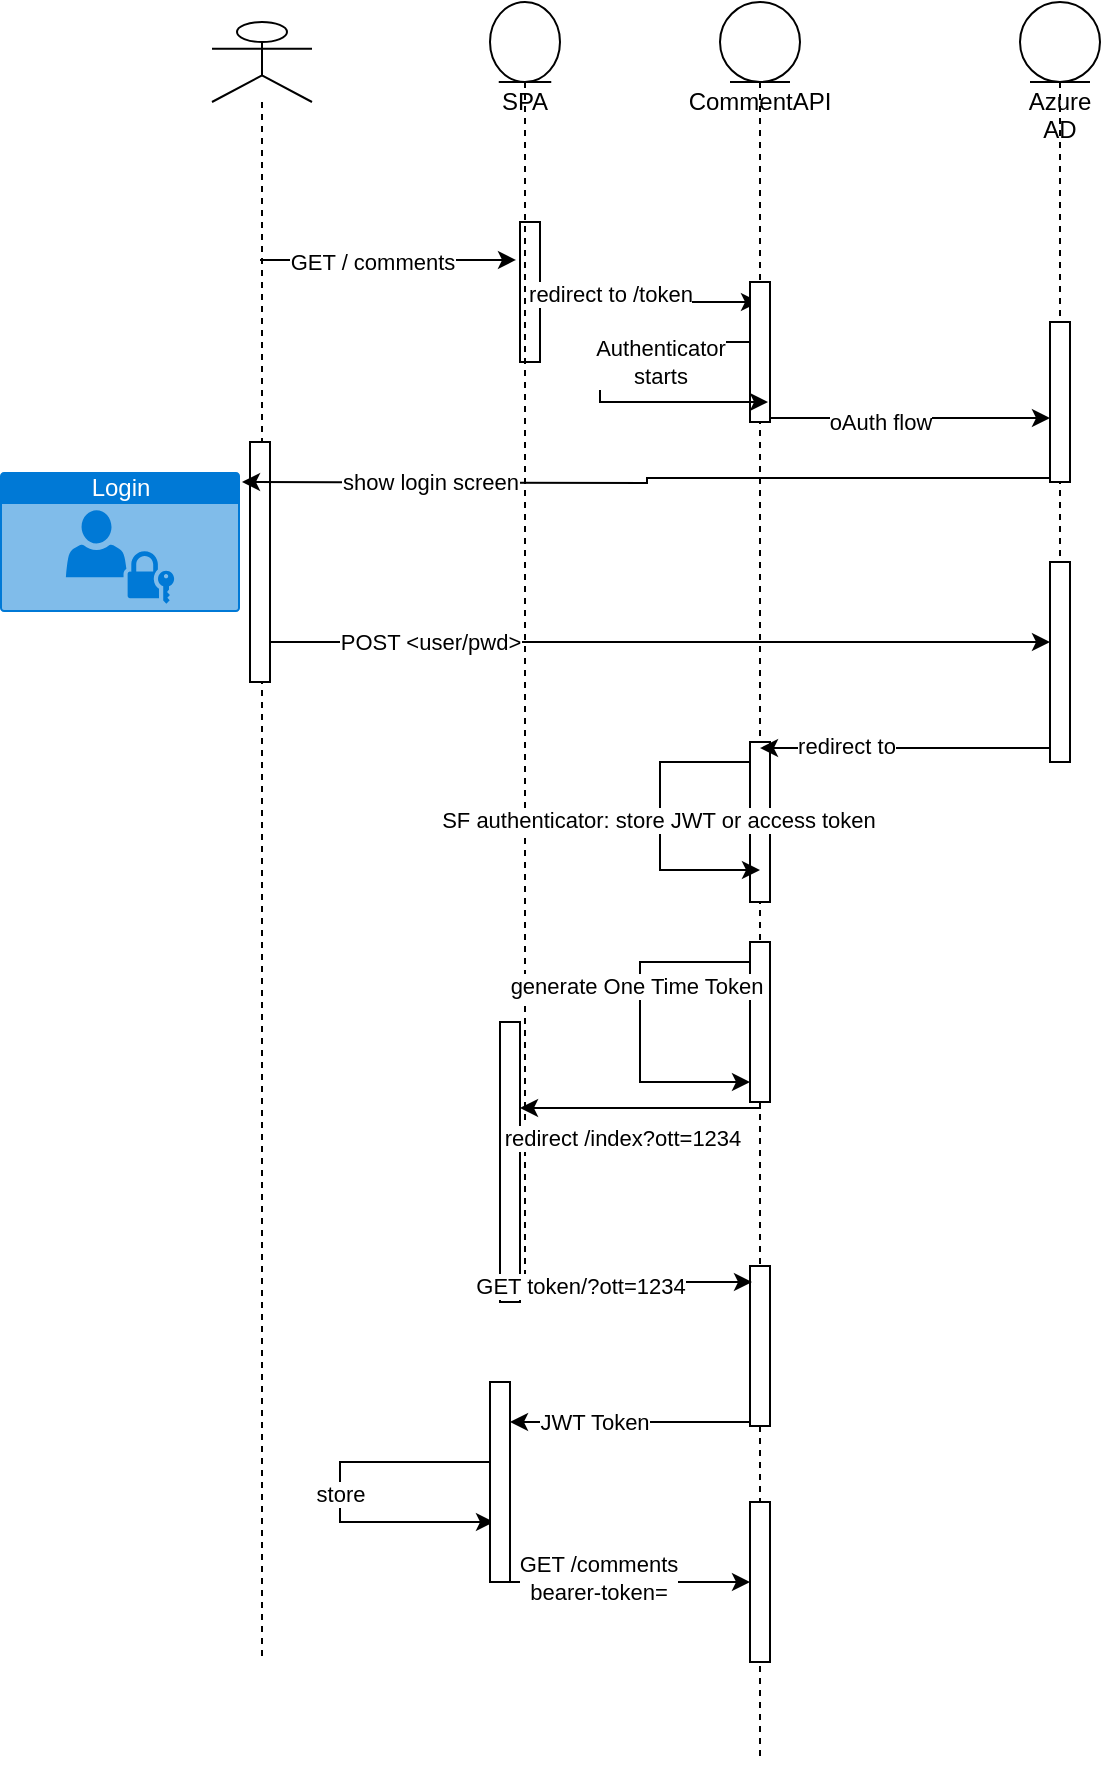 <mxfile version="15.7.4" type="github">
  <diagram id="M0YHzILM9sNUAD_iwBFg" name="Page-1">
    <mxGraphModel dx="2122" dy="800" grid="1" gridSize="10" guides="1" tooltips="1" connect="1" arrows="1" fold="1" page="1" pageScale="1" pageWidth="827" pageHeight="1169" math="0" shadow="0">
      <root>
        <mxCell id="0" />
        <mxCell id="1" parent="0" />
        <mxCell id="A3Im6yF8CqUOu0ioXcAd-8" style="edgeStyle=orthogonalEdgeStyle;rounded=0;orthogonalLoop=1;jettySize=auto;html=1;entryX=-0.2;entryY=0.271;entryDx=0;entryDy=0;entryPerimeter=0;" edge="1" parent="1" target="A3Im6yF8CqUOu0ioXcAd-7">
          <mxGeometry relative="1" as="geometry">
            <mxPoint x="90" y="179" as="sourcePoint" />
            <Array as="points">
              <mxPoint x="130" y="179" />
              <mxPoint x="130" y="179" />
            </Array>
          </mxGeometry>
        </mxCell>
        <mxCell id="A3Im6yF8CqUOu0ioXcAd-10" value="GET / comments" style="edgeLabel;html=1;align=center;verticalAlign=middle;resizable=0;points=[];" vertex="1" connectable="0" parent="A3Im6yF8CqUOu0ioXcAd-8">
          <mxGeometry x="-0.125" y="-1" relative="1" as="geometry">
            <mxPoint as="offset" />
          </mxGeometry>
        </mxCell>
        <mxCell id="A3Im6yF8CqUOu0ioXcAd-7" value="" style="html=1;points=[];perimeter=orthogonalPerimeter;" vertex="1" parent="1">
          <mxGeometry x="220" y="160" width="10" height="70" as="geometry" />
        </mxCell>
        <mxCell id="A3Im6yF8CqUOu0ioXcAd-18" value="" style="shape=umlLifeline;participant=umlActor;perimeter=lifelinePerimeter;whiteSpace=wrap;html=1;container=1;collapsible=0;recursiveResize=0;verticalAlign=top;spacingTop=36;outlineConnect=0;" vertex="1" parent="1">
          <mxGeometry x="66" y="60" width="50" height="820" as="geometry" />
        </mxCell>
        <mxCell id="A3Im6yF8CqUOu0ioXcAd-38" value="" style="html=1;points=[];perimeter=orthogonalPerimeter;" vertex="1" parent="A3Im6yF8CqUOu0ioXcAd-18">
          <mxGeometry x="19" y="210" width="10" height="120" as="geometry" />
        </mxCell>
        <mxCell id="A3Im6yF8CqUOu0ioXcAd-36" style="edgeStyle=orthogonalEdgeStyle;rounded=0;orthogonalLoop=1;jettySize=auto;html=1;exitX=0.1;exitY=0.975;exitDx=0;exitDy=0;exitPerimeter=0;" edge="1" parent="A3Im6yF8CqUOu0ioXcAd-18" source="A3Im6yF8CqUOu0ioXcAd-34">
          <mxGeometry relative="1" as="geometry">
            <mxPoint x="390" y="230" as="sourcePoint" />
            <mxPoint x="15" y="230" as="targetPoint" />
            <Array as="points" />
          </mxGeometry>
        </mxCell>
        <mxCell id="A3Im6yF8CqUOu0ioXcAd-37" value="show login screen" style="edgeLabel;html=1;align=center;verticalAlign=middle;resizable=0;points=[];" vertex="1" connectable="0" parent="A3Im6yF8CqUOu0ioXcAd-36">
          <mxGeometry x="0.542" relative="1" as="geometry">
            <mxPoint as="offset" />
          </mxGeometry>
        </mxCell>
        <mxCell id="A3Im6yF8CqUOu0ioXcAd-30" style="edgeStyle=orthogonalEdgeStyle;rounded=0;orthogonalLoop=1;jettySize=auto;html=1;" edge="1" parent="1" source="A3Im6yF8CqUOu0ioXcAd-7" target="A3Im6yF8CqUOu0ioXcAd-20">
          <mxGeometry relative="1" as="geometry">
            <Array as="points">
              <mxPoint x="280" y="195" />
              <mxPoint x="280" y="200" />
            </Array>
          </mxGeometry>
        </mxCell>
        <mxCell id="A3Im6yF8CqUOu0ioXcAd-31" value="redirect to /token" style="edgeLabel;html=1;align=center;verticalAlign=middle;resizable=0;points=[];" vertex="1" connectable="0" parent="A3Im6yF8CqUOu0ioXcAd-30">
          <mxGeometry x="-0.387" y="-1" relative="1" as="geometry">
            <mxPoint as="offset" />
          </mxGeometry>
        </mxCell>
        <mxCell id="A3Im6yF8CqUOu0ioXcAd-19" value="SPA" style="shape=umlLifeline;participant=umlEntity;perimeter=lifelinePerimeter;whiteSpace=wrap;html=1;container=1;collapsible=0;recursiveResize=0;verticalAlign=top;spacingTop=36;outlineConnect=0;" vertex="1" parent="1">
          <mxGeometry x="205" y="50" width="35" height="650" as="geometry" />
        </mxCell>
        <mxCell id="A3Im6yF8CqUOu0ioXcAd-52" value="" style="html=1;points=[];perimeter=orthogonalPerimeter;" vertex="1" parent="A3Im6yF8CqUOu0ioXcAd-19">
          <mxGeometry x="5" y="510" width="10" height="140" as="geometry" />
        </mxCell>
        <mxCell id="A3Im6yF8CqUOu0ioXcAd-20" value="CommentAPI" style="shape=umlLifeline;participant=umlEntity;perimeter=lifelinePerimeter;whiteSpace=wrap;html=1;container=1;collapsible=0;recursiveResize=0;verticalAlign=top;spacingTop=36;outlineConnect=0;" vertex="1" parent="1">
          <mxGeometry x="320" y="50" width="40" height="880" as="geometry" />
        </mxCell>
        <mxCell id="A3Im6yF8CqUOu0ioXcAd-29" value="" style="html=1;points=[];perimeter=orthogonalPerimeter;" vertex="1" parent="A3Im6yF8CqUOu0ioXcAd-20">
          <mxGeometry x="15" y="140" width="10" height="70" as="geometry" />
        </mxCell>
        <mxCell id="A3Im6yF8CqUOu0ioXcAd-46" style="edgeStyle=orthogonalEdgeStyle;rounded=0;orthogonalLoop=1;jettySize=auto;html=1;" edge="1" parent="A3Im6yF8CqUOu0ioXcAd-20" source="A3Im6yF8CqUOu0ioXcAd-29">
          <mxGeometry relative="1" as="geometry">
            <mxPoint x="24" y="200" as="targetPoint" />
            <Array as="points">
              <mxPoint x="-20" y="170" />
              <mxPoint x="-20" y="180" />
              <mxPoint x="-60" y="180" />
              <mxPoint x="-60" y="200" />
            </Array>
          </mxGeometry>
        </mxCell>
        <mxCell id="A3Im6yF8CqUOu0ioXcAd-47" value="Authenticator&lt;br&gt;starts" style="edgeLabel;html=1;align=center;verticalAlign=middle;resizable=0;points=[];" vertex="1" connectable="0" parent="A3Im6yF8CqUOu0ioXcAd-46">
          <mxGeometry x="-0.107" y="-2" relative="1" as="geometry">
            <mxPoint x="29" y="2" as="offset" />
          </mxGeometry>
        </mxCell>
        <mxCell id="A3Im6yF8CqUOu0ioXcAd-48" value="" style="html=1;points=[];perimeter=orthogonalPerimeter;" vertex="1" parent="A3Im6yF8CqUOu0ioXcAd-20">
          <mxGeometry x="15" y="370" width="10" height="80" as="geometry" />
        </mxCell>
        <mxCell id="A3Im6yF8CqUOu0ioXcAd-49" style="edgeStyle=orthogonalEdgeStyle;rounded=0;orthogonalLoop=1;jettySize=auto;html=1;" edge="1" parent="A3Im6yF8CqUOu0ioXcAd-20" source="A3Im6yF8CqUOu0ioXcAd-48">
          <mxGeometry relative="1" as="geometry">
            <mxPoint x="20" y="434" as="targetPoint" />
            <Array as="points">
              <mxPoint x="-30" y="380" />
              <mxPoint x="-30" y="434" />
            </Array>
          </mxGeometry>
        </mxCell>
        <mxCell id="A3Im6yF8CqUOu0ioXcAd-50" value="SF authenticator: store JWT or access token" style="edgeLabel;html=1;align=center;verticalAlign=middle;resizable=0;points=[];" vertex="1" connectable="0" parent="A3Im6yF8CqUOu0ioXcAd-49">
          <mxGeometry x="-0.014" y="-1" relative="1" as="geometry">
            <mxPoint as="offset" />
          </mxGeometry>
        </mxCell>
        <mxCell id="A3Im6yF8CqUOu0ioXcAd-56" value="" style="html=1;points=[];perimeter=orthogonalPerimeter;" vertex="1" parent="A3Im6yF8CqUOu0ioXcAd-20">
          <mxGeometry x="15" y="470" width="10" height="80" as="geometry" />
        </mxCell>
        <mxCell id="A3Im6yF8CqUOu0ioXcAd-57" style="edgeStyle=orthogonalEdgeStyle;rounded=0;orthogonalLoop=1;jettySize=auto;html=1;elbow=vertical;" edge="1" parent="A3Im6yF8CqUOu0ioXcAd-20" source="A3Im6yF8CqUOu0ioXcAd-56" target="A3Im6yF8CqUOu0ioXcAd-56">
          <mxGeometry relative="1" as="geometry">
            <Array as="points">
              <mxPoint x="-40" y="480" />
            </Array>
          </mxGeometry>
        </mxCell>
        <mxCell id="A3Im6yF8CqUOu0ioXcAd-59" value="generate One Time Token" style="edgeLabel;html=1;align=center;verticalAlign=middle;resizable=0;points=[];" vertex="1" connectable="0" parent="A3Im6yF8CqUOu0ioXcAd-57">
          <mxGeometry x="-0.212" y="-2" relative="1" as="geometry">
            <mxPoint as="offset" />
          </mxGeometry>
        </mxCell>
        <mxCell id="A3Im6yF8CqUOu0ioXcAd-21" value="Azure AD" style="shape=umlLifeline;participant=umlEntity;perimeter=lifelinePerimeter;whiteSpace=wrap;html=1;container=1;collapsible=0;recursiveResize=0;verticalAlign=top;spacingTop=36;outlineConnect=0;" vertex="1" parent="1">
          <mxGeometry x="470" y="50" width="40" height="300" as="geometry" />
        </mxCell>
        <mxCell id="A3Im6yF8CqUOu0ioXcAd-34" value="" style="html=1;points=[];perimeter=orthogonalPerimeter;" vertex="1" parent="A3Im6yF8CqUOu0ioXcAd-21">
          <mxGeometry x="15" y="160" width="10" height="80" as="geometry" />
        </mxCell>
        <mxCell id="A3Im6yF8CqUOu0ioXcAd-33" style="edgeStyle=orthogonalEdgeStyle;rounded=0;orthogonalLoop=1;jettySize=auto;html=1;" edge="1" parent="1">
          <mxGeometry relative="1" as="geometry">
            <mxPoint x="345" y="258" as="sourcePoint" />
            <mxPoint x="485" y="258" as="targetPoint" />
            <Array as="points">
              <mxPoint x="380" y="258" />
              <mxPoint x="380" y="258" />
            </Array>
          </mxGeometry>
        </mxCell>
        <mxCell id="A3Im6yF8CqUOu0ioXcAd-35" value="oAuth flow" style="edgeLabel;html=1;align=center;verticalAlign=middle;resizable=0;points=[];" vertex="1" connectable="0" parent="A3Im6yF8CqUOu0ioXcAd-33">
          <mxGeometry x="-0.214" y="-2" relative="1" as="geometry">
            <mxPoint as="offset" />
          </mxGeometry>
        </mxCell>
        <mxCell id="A3Im6yF8CqUOu0ioXcAd-45" style="edgeStyle=orthogonalEdgeStyle;rounded=0;orthogonalLoop=1;jettySize=auto;html=1;entryX=0.5;entryY=0.608;entryDx=0;entryDy=0;entryPerimeter=0;" edge="1" parent="1">
          <mxGeometry relative="1" as="geometry">
            <mxPoint x="340" y="423.04" as="targetPoint" />
            <mxPoint x="485" y="420" as="sourcePoint" />
            <Array as="points">
              <mxPoint x="485" y="423" />
            </Array>
          </mxGeometry>
        </mxCell>
        <mxCell id="A3Im6yF8CqUOu0ioXcAd-51" value="redirect to" style="edgeLabel;html=1;align=center;verticalAlign=middle;resizable=0;points=[];" vertex="1" connectable="0" parent="A3Im6yF8CqUOu0ioXcAd-45">
          <mxGeometry x="0.419" y="-1" relative="1" as="geometry">
            <mxPoint as="offset" />
          </mxGeometry>
        </mxCell>
        <mxCell id="A3Im6yF8CqUOu0ioXcAd-40" value="" style="html=1;points=[];perimeter=orthogonalPerimeter;" vertex="1" parent="1">
          <mxGeometry x="485" y="330" width="10" height="100" as="geometry" />
        </mxCell>
        <mxCell id="A3Im6yF8CqUOu0ioXcAd-41" value="Login" style="html=1;strokeColor=none;fillColor=#0079D6;labelPosition=center;verticalLabelPosition=middle;verticalAlign=top;align=center;fontSize=12;outlineConnect=0;spacingTop=-6;fontColor=#FFFFFF;sketch=0;shape=mxgraph.sitemap.login;" vertex="1" parent="1">
          <mxGeometry x="-40" y="285" width="120" height="70" as="geometry" />
        </mxCell>
        <mxCell id="A3Im6yF8CqUOu0ioXcAd-42" style="edgeStyle=orthogonalEdgeStyle;rounded=0;orthogonalLoop=1;jettySize=auto;html=1;" edge="1" parent="1" source="A3Im6yF8CqUOu0ioXcAd-38" target="A3Im6yF8CqUOu0ioXcAd-40">
          <mxGeometry relative="1" as="geometry">
            <Array as="points">
              <mxPoint x="200" y="370" />
              <mxPoint x="200" y="370" />
            </Array>
          </mxGeometry>
        </mxCell>
        <mxCell id="A3Im6yF8CqUOu0ioXcAd-43" value="POST &amp;lt;user/pwd&amp;gt;" style="edgeLabel;html=1;align=center;verticalAlign=middle;resizable=0;points=[];" vertex="1" connectable="0" parent="A3Im6yF8CqUOu0ioXcAd-42">
          <mxGeometry x="-0.59" relative="1" as="geometry">
            <mxPoint as="offset" />
          </mxGeometry>
        </mxCell>
        <mxCell id="A3Im6yF8CqUOu0ioXcAd-53" style="edgeStyle=orthogonalEdgeStyle;rounded=0;orthogonalLoop=1;jettySize=auto;html=1;" edge="1" parent="1">
          <mxGeometry relative="1" as="geometry">
            <mxPoint x="340" y="601" as="sourcePoint" />
            <mxPoint x="220" y="603" as="targetPoint" />
            <Array as="points">
              <mxPoint x="340" y="603" />
            </Array>
          </mxGeometry>
        </mxCell>
        <mxCell id="A3Im6yF8CqUOu0ioXcAd-55" value="redirect /index?ott=1234" style="edgeLabel;html=1;align=center;verticalAlign=middle;resizable=0;points=[];" vertex="1" connectable="0" parent="A3Im6yF8CqUOu0ioXcAd-53">
          <mxGeometry x="0.164" y="-2" relative="1" as="geometry">
            <mxPoint y="17" as="offset" />
          </mxGeometry>
        </mxCell>
        <mxCell id="A3Im6yF8CqUOu0ioXcAd-65" style="edgeStyle=orthogonalEdgeStyle;rounded=0;orthogonalLoop=1;jettySize=auto;html=1;" edge="1" parent="1" source="A3Im6yF8CqUOu0ioXcAd-61" target="A3Im6yF8CqUOu0ioXcAd-64">
          <mxGeometry relative="1" as="geometry">
            <Array as="points">
              <mxPoint x="250" y="760" />
              <mxPoint x="250" y="760" />
            </Array>
          </mxGeometry>
        </mxCell>
        <mxCell id="A3Im6yF8CqUOu0ioXcAd-66" value="JWT Token" style="edgeLabel;html=1;align=center;verticalAlign=middle;resizable=0;points=[];" vertex="1" connectable="0" parent="A3Im6yF8CqUOu0ioXcAd-65">
          <mxGeometry x="0.304" relative="1" as="geometry">
            <mxPoint as="offset" />
          </mxGeometry>
        </mxCell>
        <mxCell id="A3Im6yF8CqUOu0ioXcAd-61" value="" style="html=1;points=[];perimeter=orthogonalPerimeter;" vertex="1" parent="1">
          <mxGeometry x="335" y="682" width="10" height="80" as="geometry" />
        </mxCell>
        <mxCell id="A3Im6yF8CqUOu0ioXcAd-62" style="edgeStyle=orthogonalEdgeStyle;rounded=0;orthogonalLoop=1;jettySize=auto;html=1;" edge="1" parent="1" source="A3Im6yF8CqUOu0ioXcAd-52">
          <mxGeometry relative="1" as="geometry">
            <mxPoint x="336" y="690" as="targetPoint" />
            <Array as="points">
              <mxPoint x="336" y="690" />
            </Array>
          </mxGeometry>
        </mxCell>
        <mxCell id="A3Im6yF8CqUOu0ioXcAd-63" value="GET token/?ott=1234" style="edgeLabel;html=1;align=center;verticalAlign=middle;resizable=0;points=[];" vertex="1" connectable="0" parent="A3Im6yF8CqUOu0ioXcAd-62">
          <mxGeometry x="-0.483" y="-2" relative="1" as="geometry">
            <mxPoint as="offset" />
          </mxGeometry>
        </mxCell>
        <mxCell id="A3Im6yF8CqUOu0ioXcAd-67" value="store" style="edgeStyle=orthogonalEdgeStyle;rounded=0;orthogonalLoop=1;jettySize=auto;html=1;" edge="1" parent="1" source="A3Im6yF8CqUOu0ioXcAd-64">
          <mxGeometry relative="1" as="geometry">
            <mxPoint x="207" y="810" as="targetPoint" />
            <Array as="points">
              <mxPoint x="130" y="780" />
              <mxPoint x="130" y="810" />
              <mxPoint x="207" y="810" />
            </Array>
          </mxGeometry>
        </mxCell>
        <mxCell id="A3Im6yF8CqUOu0ioXcAd-71" style="edgeStyle=orthogonalEdgeStyle;rounded=0;orthogonalLoop=1;jettySize=auto;html=1;" edge="1" parent="1" source="A3Im6yF8CqUOu0ioXcAd-64" target="A3Im6yF8CqUOu0ioXcAd-70">
          <mxGeometry relative="1" as="geometry">
            <Array as="points">
              <mxPoint x="250" y="840" />
              <mxPoint x="250" y="840" />
            </Array>
          </mxGeometry>
        </mxCell>
        <mxCell id="A3Im6yF8CqUOu0ioXcAd-72" value="GET /comments&lt;br&gt;bearer-token=" style="edgeLabel;html=1;align=center;verticalAlign=middle;resizable=0;points=[];" vertex="1" connectable="0" parent="A3Im6yF8CqUOu0ioXcAd-71">
          <mxGeometry x="-0.267" y="2" relative="1" as="geometry">
            <mxPoint as="offset" />
          </mxGeometry>
        </mxCell>
        <mxCell id="A3Im6yF8CqUOu0ioXcAd-64" value="" style="html=1;points=[];perimeter=orthogonalPerimeter;" vertex="1" parent="1">
          <mxGeometry x="205" y="740" width="10" height="100" as="geometry" />
        </mxCell>
        <mxCell id="A3Im6yF8CqUOu0ioXcAd-70" value="" style="html=1;points=[];perimeter=orthogonalPerimeter;" vertex="1" parent="1">
          <mxGeometry x="335" y="800" width="10" height="80" as="geometry" />
        </mxCell>
      </root>
    </mxGraphModel>
  </diagram>
</mxfile>
